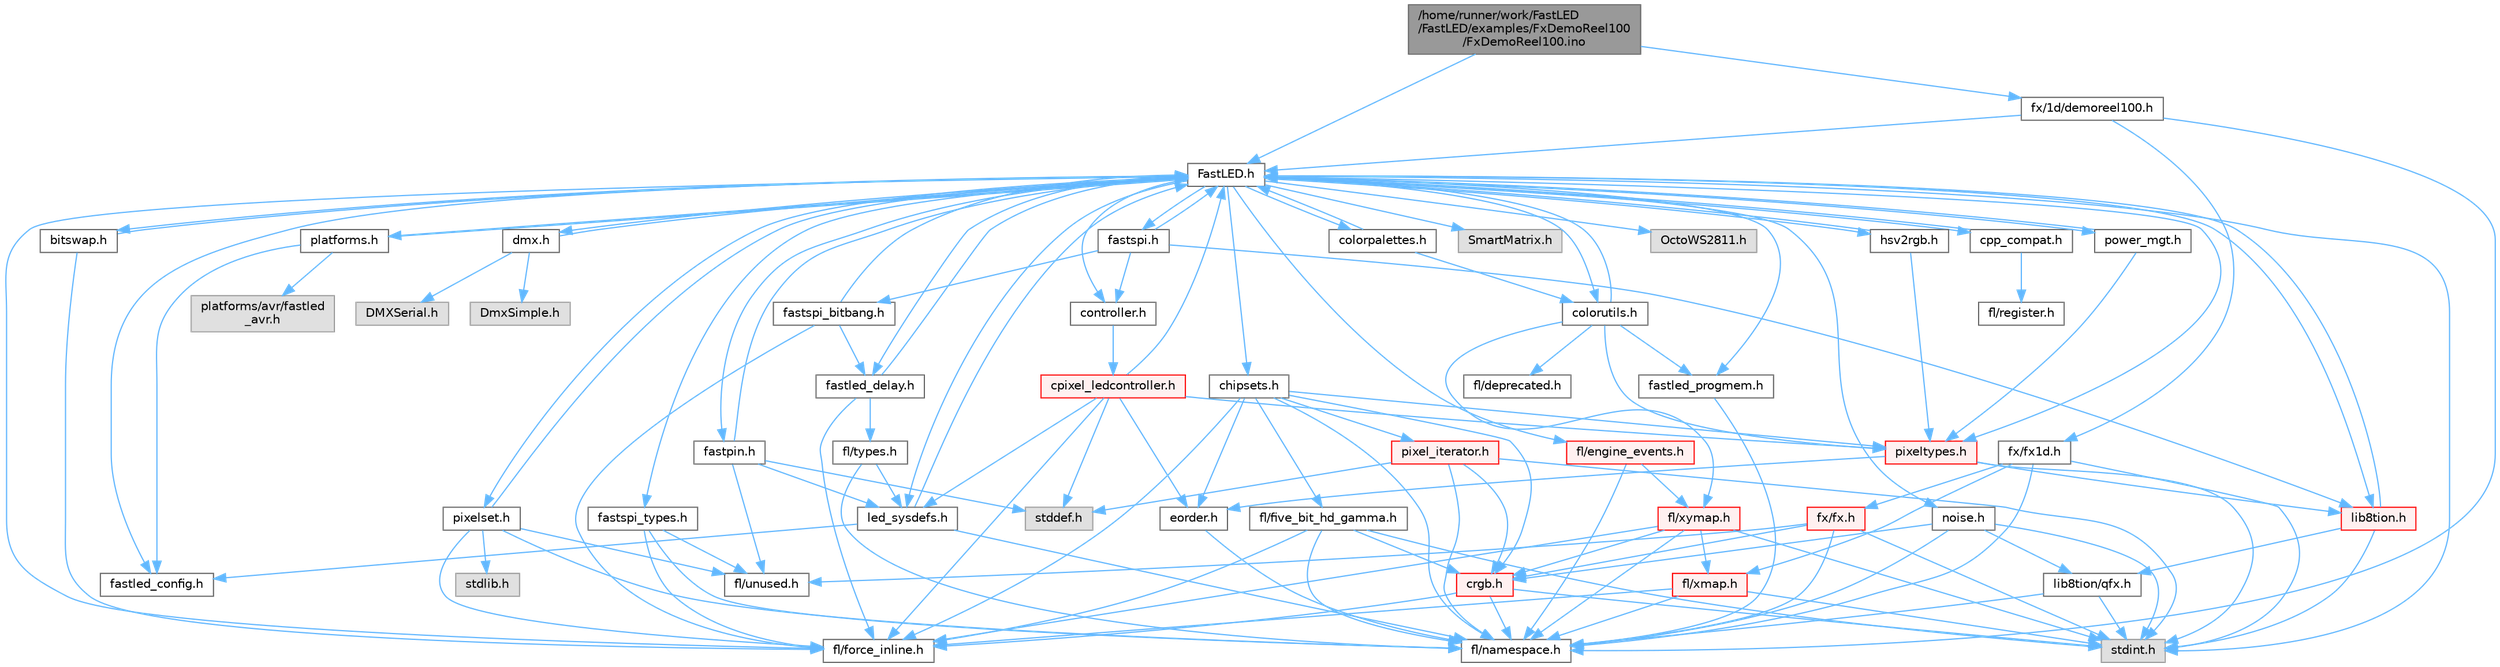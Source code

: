 digraph "/home/runner/work/FastLED/FastLED/examples/FxDemoReel100/FxDemoReel100.ino"
{
 // INTERACTIVE_SVG=YES
 // LATEX_PDF_SIZE
  bgcolor="transparent";
  edge [fontname=Helvetica,fontsize=10,labelfontname=Helvetica,labelfontsize=10];
  node [fontname=Helvetica,fontsize=10,shape=box,height=0.2,width=0.4];
  Node1 [id="Node000001",label="/home/runner/work/FastLED\l/FastLED/examples/FxDemoReel100\l/FxDemoReel100.ino",height=0.2,width=0.4,color="gray40", fillcolor="grey60", style="filled", fontcolor="black",tooltip=" "];
  Node1 -> Node2 [id="edge1_Node000001_Node000002",color="steelblue1",style="solid",tooltip=" "];
  Node2 [id="Node000002",label="FastLED.h",height=0.2,width=0.4,color="grey40", fillcolor="white", style="filled",URL="$db/d97/_fast_l_e_d_8h.html",tooltip="central include file for FastLED, defines the CFastLED class/object"];
  Node2 -> Node3 [id="edge2_Node000002_Node000003",color="steelblue1",style="solid",tooltip=" "];
  Node3 [id="Node000003",label="stdint.h",height=0.2,width=0.4,color="grey60", fillcolor="#E0E0E0", style="filled",tooltip=" "];
  Node2 -> Node4 [id="edge3_Node000002_Node000004",color="steelblue1",style="solid",tooltip=" "];
  Node4 [id="Node000004",label="SmartMatrix.h",height=0.2,width=0.4,color="grey60", fillcolor="#E0E0E0", style="filled",tooltip=" "];
  Node2 -> Node5 [id="edge4_Node000002_Node000005",color="steelblue1",style="solid",tooltip=" "];
  Node5 [id="Node000005",label="OctoWS2811.h",height=0.2,width=0.4,color="grey60", fillcolor="#E0E0E0", style="filled",tooltip=" "];
  Node2 -> Node6 [id="edge5_Node000002_Node000006",color="steelblue1",style="solid",tooltip=" "];
  Node6 [id="Node000006",label="fl/force_inline.h",height=0.2,width=0.4,color="grey40", fillcolor="white", style="filled",URL="$d8/d2d/fl_2force__inline_8h.html",tooltip=" "];
  Node2 -> Node7 [id="edge6_Node000002_Node000007",color="steelblue1",style="solid",tooltip=" "];
  Node7 [id="Node000007",label="cpp_compat.h",height=0.2,width=0.4,color="grey40", fillcolor="white", style="filled",URL="$d9/d13/cpp__compat_8h.html",tooltip="Compatibility functions based on C++ version."];
  Node7 -> Node2 [id="edge7_Node000007_Node000002",color="steelblue1",style="solid",tooltip=" "];
  Node7 -> Node8 [id="edge8_Node000007_Node000008",color="steelblue1",style="solid",tooltip=" "];
  Node8 [id="Node000008",label="fl/register.h",height=0.2,width=0.4,color="grey40", fillcolor="white", style="filled",URL="$d8/dc1/fl_2register_8h.html",tooltip=" "];
  Node2 -> Node9 [id="edge9_Node000002_Node000009",color="steelblue1",style="solid",tooltip=" "];
  Node9 [id="Node000009",label="fastled_config.h",height=0.2,width=0.4,color="grey40", fillcolor="white", style="filled",URL="$d5/d11/fastled__config_8h.html",tooltip="Contains definitions that can be used to configure FastLED at compile time."];
  Node2 -> Node10 [id="edge10_Node000002_Node000010",color="steelblue1",style="solid",tooltip=" "];
  Node10 [id="Node000010",label="led_sysdefs.h",height=0.2,width=0.4,color="grey40", fillcolor="white", style="filled",URL="$d9/d3e/led__sysdefs_8h.html",tooltip="Determines which platform system definitions to include."];
  Node10 -> Node2 [id="edge11_Node000010_Node000002",color="steelblue1",style="solid",tooltip=" "];
  Node10 -> Node9 [id="edge12_Node000010_Node000009",color="steelblue1",style="solid",tooltip=" "];
  Node10 -> Node11 [id="edge13_Node000010_Node000011",color="steelblue1",style="solid",tooltip=" "];
  Node11 [id="Node000011",label="fl/namespace.h",height=0.2,width=0.4,color="grey40", fillcolor="white", style="filled",URL="$df/d2a/namespace_8h.html",tooltip="Implements the FastLED namespace macros."];
  Node2 -> Node12 [id="edge14_Node000002_Node000012",color="steelblue1",style="solid",tooltip=" "];
  Node12 [id="Node000012",label="fastled_delay.h",height=0.2,width=0.4,color="grey40", fillcolor="white", style="filled",URL="$d0/da8/fastled__delay_8h.html",tooltip="Utility functions and classes for managing delay cycles."];
  Node12 -> Node2 [id="edge15_Node000012_Node000002",color="steelblue1",style="solid",tooltip=" "];
  Node12 -> Node13 [id="edge16_Node000012_Node000013",color="steelblue1",style="solid",tooltip=" "];
  Node13 [id="Node000013",label="fl/types.h",height=0.2,width=0.4,color="grey40", fillcolor="white", style="filled",URL="$d7/da1/fl_2types_8h.html",tooltip=" "];
  Node13 -> Node10 [id="edge17_Node000013_Node000010",color="steelblue1",style="solid",tooltip=" "];
  Node13 -> Node11 [id="edge18_Node000013_Node000011",color="steelblue1",style="solid",tooltip=" "];
  Node12 -> Node6 [id="edge19_Node000012_Node000006",color="steelblue1",style="solid",tooltip=" "];
  Node2 -> Node14 [id="edge20_Node000002_Node000014",color="steelblue1",style="solid",tooltip=" "];
  Node14 [id="Node000014",label="bitswap.h",height=0.2,width=0.4,color="grey40", fillcolor="white", style="filled",URL="$de/ded/bitswap_8h.html",tooltip="Functions for doing a rotation of bits/bytes used by parallel output."];
  Node14 -> Node2 [id="edge21_Node000014_Node000002",color="steelblue1",style="solid",tooltip=" "];
  Node14 -> Node6 [id="edge22_Node000014_Node000006",color="steelblue1",style="solid",tooltip=" "];
  Node2 -> Node15 [id="edge23_Node000002_Node000015",color="steelblue1",style="solid",tooltip=" "];
  Node15 [id="Node000015",label="controller.h",height=0.2,width=0.4,color="grey40", fillcolor="white", style="filled",URL="$d2/dd9/controller_8h.html",tooltip="deprecated: base definitions used by led controllers for writing out led data"];
  Node15 -> Node16 [id="edge24_Node000015_Node000016",color="steelblue1",style="solid",tooltip=" "];
  Node16 [id="Node000016",label="cpixel_ledcontroller.h",height=0.2,width=0.4,color="red", fillcolor="#FFF0F0", style="filled",URL="$d9/d57/cpixel__ledcontroller_8h.html",tooltip="defines the templated version of the CLEDController class"];
  Node16 -> Node17 [id="edge25_Node000016_Node000017",color="steelblue1",style="solid",tooltip=" "];
  Node17 [id="Node000017",label="stddef.h",height=0.2,width=0.4,color="grey60", fillcolor="#E0E0E0", style="filled",tooltip=" "];
  Node16 -> Node2 [id="edge26_Node000016_Node000002",color="steelblue1",style="solid",tooltip=" "];
  Node16 -> Node10 [id="edge27_Node000016_Node000010",color="steelblue1",style="solid",tooltip=" "];
  Node16 -> Node18 [id="edge28_Node000016_Node000018",color="steelblue1",style="solid",tooltip=" "];
  Node18 [id="Node000018",label="pixeltypes.h",height=0.2,width=0.4,color="red", fillcolor="#FFF0F0", style="filled",URL="$d2/dba/pixeltypes_8h.html",tooltip="Includes defintions for RGB and HSV pixels."];
  Node18 -> Node3 [id="edge29_Node000018_Node000003",color="steelblue1",style="solid",tooltip=" "];
  Node18 -> Node19 [id="edge30_Node000018_Node000019",color="steelblue1",style="solid",tooltip=" "];
  Node19 [id="Node000019",label="lib8tion.h",height=0.2,width=0.4,color="red", fillcolor="#FFF0F0", style="filled",URL="$df/da5/lib8tion_8h.html",tooltip="Fast, efficient 8-bit math functions specifically designed for high-performance LED programming."];
  Node19 -> Node2 [id="edge31_Node000019_Node000002",color="steelblue1",style="solid",tooltip=" "];
  Node19 -> Node3 [id="edge32_Node000019_Node000003",color="steelblue1",style="solid",tooltip=" "];
  Node19 -> Node22 [id="edge33_Node000019_Node000022",color="steelblue1",style="solid",tooltip=" "];
  Node22 [id="Node000022",label="lib8tion/qfx.h",height=0.2,width=0.4,color="grey40", fillcolor="white", style="filled",URL="$d2/d19/qfx_8h.html",tooltip=" "];
  Node22 -> Node3 [id="edge34_Node000022_Node000003",color="steelblue1",style="solid",tooltip=" "];
  Node22 -> Node11 [id="edge35_Node000022_Node000011",color="steelblue1",style="solid",tooltip=" "];
  Node18 -> Node33 [id="edge36_Node000018_Node000033",color="steelblue1",style="solid",tooltip=" "];
  Node33 [id="Node000033",label="eorder.h",height=0.2,width=0.4,color="grey40", fillcolor="white", style="filled",URL="$db/d07/eorder_8h.html",tooltip="Defines color channel ordering enumerations."];
  Node33 -> Node11 [id="edge37_Node000033_Node000011",color="steelblue1",style="solid",tooltip=" "];
  Node16 -> Node33 [id="edge38_Node000016_Node000033",color="steelblue1",style="solid",tooltip=" "];
  Node16 -> Node6 [id="edge39_Node000016_Node000006",color="steelblue1",style="solid",tooltip=" "];
  Node2 -> Node63 [id="edge40_Node000002_Node000063",color="steelblue1",style="solid",tooltip=" "];
  Node63 [id="Node000063",label="fastpin.h",height=0.2,width=0.4,color="grey40", fillcolor="white", style="filled",URL="$db/d65/fastpin_8h.html",tooltip="Class base definitions for defining fast pin access."];
  Node63 -> Node2 [id="edge41_Node000063_Node000002",color="steelblue1",style="solid",tooltip=" "];
  Node63 -> Node10 [id="edge42_Node000063_Node000010",color="steelblue1",style="solid",tooltip=" "];
  Node63 -> Node17 [id="edge43_Node000063_Node000017",color="steelblue1",style="solid",tooltip=" "];
  Node63 -> Node48 [id="edge44_Node000063_Node000048",color="steelblue1",style="solid",tooltip=" "];
  Node48 [id="Node000048",label="fl/unused.h",height=0.2,width=0.4,color="grey40", fillcolor="white", style="filled",URL="$d8/d4b/unused_8h.html",tooltip=" "];
  Node2 -> Node64 [id="edge45_Node000002_Node000064",color="steelblue1",style="solid",tooltip=" "];
  Node64 [id="Node000064",label="fastspi_types.h",height=0.2,width=0.4,color="grey40", fillcolor="white", style="filled",URL="$d2/ddb/fastspi__types_8h.html",tooltip="Data types and constants used by SPI interfaces."];
  Node64 -> Node6 [id="edge46_Node000064_Node000006",color="steelblue1",style="solid",tooltip=" "];
  Node64 -> Node11 [id="edge47_Node000064_Node000011",color="steelblue1",style="solid",tooltip=" "];
  Node64 -> Node48 [id="edge48_Node000064_Node000048",color="steelblue1",style="solid",tooltip=" "];
  Node2 -> Node65 [id="edge49_Node000002_Node000065",color="steelblue1",style="solid",tooltip=" "];
  Node65 [id="Node000065",label="dmx.h",height=0.2,width=0.4,color="grey40", fillcolor="white", style="filled",URL="$d3/de1/dmx_8h.html",tooltip="Defines the DMX512-based LED controllers."];
  Node65 -> Node2 [id="edge50_Node000065_Node000002",color="steelblue1",style="solid",tooltip=" "];
  Node65 -> Node66 [id="edge51_Node000065_Node000066",color="steelblue1",style="solid",tooltip=" "];
  Node66 [id="Node000066",label="DmxSimple.h",height=0.2,width=0.4,color="grey60", fillcolor="#E0E0E0", style="filled",tooltip=" "];
  Node65 -> Node67 [id="edge52_Node000065_Node000067",color="steelblue1",style="solid",tooltip=" "];
  Node67 [id="Node000067",label="DMXSerial.h",height=0.2,width=0.4,color="grey60", fillcolor="#E0E0E0", style="filled",tooltip=" "];
  Node2 -> Node68 [id="edge53_Node000002_Node000068",color="steelblue1",style="solid",tooltip=" "];
  Node68 [id="Node000068",label="platforms.h",height=0.2,width=0.4,color="grey40", fillcolor="white", style="filled",URL="$da/dc9/platforms_8h.html",tooltip="Determines which platforms headers to include."];
  Node68 -> Node2 [id="edge54_Node000068_Node000002",color="steelblue1",style="solid",tooltip=" "];
  Node68 -> Node9 [id="edge55_Node000068_Node000009",color="steelblue1",style="solid",tooltip=" "];
  Node68 -> Node69 [id="edge56_Node000068_Node000069",color="steelblue1",style="solid",tooltip=" "];
  Node69 [id="Node000069",label="platforms/avr/fastled\l_avr.h",height=0.2,width=0.4,color="grey60", fillcolor="#E0E0E0", style="filled",tooltip=" "];
  Node2 -> Node70 [id="edge57_Node000002_Node000070",color="steelblue1",style="solid",tooltip=" "];
  Node70 [id="Node000070",label="fastled_progmem.h",height=0.2,width=0.4,color="grey40", fillcolor="white", style="filled",URL="$df/dab/fastled__progmem_8h.html",tooltip="Wrapper definitions to allow seamless use of PROGMEM in environments that have it."];
  Node70 -> Node11 [id="edge58_Node000070_Node000011",color="steelblue1",style="solid",tooltip=" "];
  Node2 -> Node19 [id="edge59_Node000002_Node000019",color="steelblue1",style="solid",tooltip=" "];
  Node2 -> Node18 [id="edge60_Node000002_Node000018",color="steelblue1",style="solid",tooltip=" "];
  Node2 -> Node71 [id="edge61_Node000002_Node000071",color="steelblue1",style="solid",tooltip=" "];
  Node71 [id="Node000071",label="hsv2rgb.h",height=0.2,width=0.4,color="grey40", fillcolor="white", style="filled",URL="$de/d9a/hsv2rgb_8h.html",tooltip="Functions to convert from the HSV colorspace to the RGB colorspace."];
  Node71 -> Node2 [id="edge62_Node000071_Node000002",color="steelblue1",style="solid",tooltip=" "];
  Node71 -> Node18 [id="edge63_Node000071_Node000018",color="steelblue1",style="solid",tooltip=" "];
  Node2 -> Node72 [id="edge64_Node000002_Node000072",color="steelblue1",style="solid",tooltip=" "];
  Node72 [id="Node000072",label="colorutils.h",height=0.2,width=0.4,color="grey40", fillcolor="white", style="filled",URL="$d1/dfb/colorutils_8h.html",tooltip="Utility functions for color fill, palettes, blending, and more."];
  Node72 -> Node2 [id="edge65_Node000072_Node000002",color="steelblue1",style="solid",tooltip=" "];
  Node72 -> Node18 [id="edge66_Node000072_Node000018",color="steelblue1",style="solid",tooltip=" "];
  Node72 -> Node70 [id="edge67_Node000072_Node000070",color="steelblue1",style="solid",tooltip=" "];
  Node72 -> Node51 [id="edge68_Node000072_Node000051",color="steelblue1",style="solid",tooltip=" "];
  Node51 [id="Node000051",label="fl/xymap.h",height=0.2,width=0.4,color="red", fillcolor="#FFF0F0", style="filled",URL="$d6/dc9/fl_2xymap_8h.html",tooltip=" "];
  Node51 -> Node3 [id="edge69_Node000051_Node000003",color="steelblue1",style="solid",tooltip=" "];
  Node51 -> Node26 [id="edge70_Node000051_Node000026",color="steelblue1",style="solid",tooltip=" "];
  Node26 [id="Node000026",label="crgb.h",height=0.2,width=0.4,color="red", fillcolor="#FFF0F0", style="filled",URL="$db/dd1/crgb_8h.html",tooltip="Defines the red, green, and blue (RGB) pixel struct."];
  Node26 -> Node3 [id="edge71_Node000026_Node000003",color="steelblue1",style="solid",tooltip=" "];
  Node26 -> Node11 [id="edge72_Node000026_Node000011",color="steelblue1",style="solid",tooltip=" "];
  Node26 -> Node6 [id="edge73_Node000026_Node000006",color="steelblue1",style="solid",tooltip=" "];
  Node51 -> Node6 [id="edge74_Node000051_Node000006",color="steelblue1",style="solid",tooltip=" "];
  Node51 -> Node11 [id="edge75_Node000051_Node000011",color="steelblue1",style="solid",tooltip=" "];
  Node51 -> Node54 [id="edge76_Node000051_Node000054",color="steelblue1",style="solid",tooltip=" "];
  Node54 [id="Node000054",label="fl/xmap.h",height=0.2,width=0.4,color="red", fillcolor="#FFF0F0", style="filled",URL="$d5/d22/fl_2xmap_8h.html",tooltip=" "];
  Node54 -> Node3 [id="edge77_Node000054_Node000003",color="steelblue1",style="solid",tooltip=" "];
  Node54 -> Node6 [id="edge78_Node000054_Node000006",color="steelblue1",style="solid",tooltip=" "];
  Node54 -> Node11 [id="edge79_Node000054_Node000011",color="steelblue1",style="solid",tooltip=" "];
  Node72 -> Node73 [id="edge80_Node000072_Node000073",color="steelblue1",style="solid",tooltip=" "];
  Node73 [id="Node000073",label="fl/deprecated.h",height=0.2,width=0.4,color="grey40", fillcolor="white", style="filled",URL="$d4/dce/deprecated_8h.html",tooltip=" "];
  Node2 -> Node74 [id="edge81_Node000002_Node000074",color="steelblue1",style="solid",tooltip=" "];
  Node74 [id="Node000074",label="pixelset.h",height=0.2,width=0.4,color="grey40", fillcolor="white", style="filled",URL="$d4/d46/pixelset_8h.html",tooltip="Declares classes for managing logical groups of LEDs."];
  Node74 -> Node2 [id="edge82_Node000074_Node000002",color="steelblue1",style="solid",tooltip=" "];
  Node74 -> Node6 [id="edge83_Node000074_Node000006",color="steelblue1",style="solid",tooltip=" "];
  Node74 -> Node48 [id="edge84_Node000074_Node000048",color="steelblue1",style="solid",tooltip=" "];
  Node74 -> Node75 [id="edge85_Node000074_Node000075",color="steelblue1",style="solid",tooltip=" "];
  Node75 [id="Node000075",label="stdlib.h",height=0.2,width=0.4,color="grey60", fillcolor="#E0E0E0", style="filled",tooltip=" "];
  Node74 -> Node11 [id="edge86_Node000074_Node000011",color="steelblue1",style="solid",tooltip=" "];
  Node2 -> Node76 [id="edge87_Node000002_Node000076",color="steelblue1",style="solid",tooltip=" "];
  Node76 [id="Node000076",label="colorpalettes.h",height=0.2,width=0.4,color="grey40", fillcolor="white", style="filled",URL="$dc/dcc/colorpalettes_8h.html",tooltip="Declarations for the predefined color palettes supplied by FastLED."];
  Node76 -> Node2 [id="edge88_Node000076_Node000002",color="steelblue1",style="solid",tooltip=" "];
  Node76 -> Node72 [id="edge89_Node000076_Node000072",color="steelblue1",style="solid",tooltip=" "];
  Node2 -> Node77 [id="edge90_Node000002_Node000077",color="steelblue1",style="solid",tooltip=" "];
  Node77 [id="Node000077",label="noise.h",height=0.2,width=0.4,color="grey40", fillcolor="white", style="filled",URL="$d1/d31/noise_8h.html",tooltip="Functions to generate and fill arrays with noise."];
  Node77 -> Node3 [id="edge91_Node000077_Node000003",color="steelblue1",style="solid",tooltip=" "];
  Node77 -> Node26 [id="edge92_Node000077_Node000026",color="steelblue1",style="solid",tooltip=" "];
  Node77 -> Node11 [id="edge93_Node000077_Node000011",color="steelblue1",style="solid",tooltip=" "];
  Node77 -> Node22 [id="edge94_Node000077_Node000022",color="steelblue1",style="solid",tooltip=" "];
  Node2 -> Node78 [id="edge95_Node000002_Node000078",color="steelblue1",style="solid",tooltip=" "];
  Node78 [id="Node000078",label="power_mgt.h",height=0.2,width=0.4,color="grey40", fillcolor="white", style="filled",URL="$dc/d5b/power__mgt_8h.html",tooltip="Functions to limit the power used by FastLED."];
  Node78 -> Node2 [id="edge96_Node000078_Node000002",color="steelblue1",style="solid",tooltip=" "];
  Node78 -> Node18 [id="edge97_Node000078_Node000018",color="steelblue1",style="solid",tooltip=" "];
  Node2 -> Node79 [id="edge98_Node000002_Node000079",color="steelblue1",style="solid",tooltip=" "];
  Node79 [id="Node000079",label="fastspi.h",height=0.2,width=0.4,color="grey40", fillcolor="white", style="filled",URL="$d6/ddc/fastspi_8h.html",tooltip="Serial peripheral interface (SPI) definitions per platform."];
  Node79 -> Node2 [id="edge99_Node000079_Node000002",color="steelblue1",style="solid",tooltip=" "];
  Node79 -> Node15 [id="edge100_Node000079_Node000015",color="steelblue1",style="solid",tooltip=" "];
  Node79 -> Node19 [id="edge101_Node000079_Node000019",color="steelblue1",style="solid",tooltip=" "];
  Node79 -> Node80 [id="edge102_Node000079_Node000080",color="steelblue1",style="solid",tooltip=" "];
  Node80 [id="Node000080",label="fastspi_bitbang.h",height=0.2,width=0.4,color="grey40", fillcolor="white", style="filled",URL="$d9/d8d/fastspi__bitbang_8h.html",tooltip="Software SPI (aka bit-banging) support."];
  Node80 -> Node2 [id="edge103_Node000080_Node000002",color="steelblue1",style="solid",tooltip=" "];
  Node80 -> Node12 [id="edge104_Node000080_Node000012",color="steelblue1",style="solid",tooltip=" "];
  Node80 -> Node6 [id="edge105_Node000080_Node000006",color="steelblue1",style="solid",tooltip=" "];
  Node2 -> Node81 [id="edge106_Node000002_Node000081",color="steelblue1",style="solid",tooltip=" "];
  Node81 [id="Node000081",label="chipsets.h",height=0.2,width=0.4,color="grey40", fillcolor="white", style="filled",URL="$db/d66/chipsets_8h.html",tooltip="Contains the bulk of the definitions for the various LED chipsets supported."];
  Node81 -> Node18 [id="edge107_Node000081_Node000018",color="steelblue1",style="solid",tooltip=" "];
  Node81 -> Node44 [id="edge108_Node000081_Node000044",color="steelblue1",style="solid",tooltip=" "];
  Node44 [id="Node000044",label="fl/five_bit_hd_gamma.h",height=0.2,width=0.4,color="grey40", fillcolor="white", style="filled",URL="$dc/d44/five__bit__hd__gamma_8h.html",tooltip="Declares functions for five-bit gamma correction."];
  Node44 -> Node3 [id="edge109_Node000044_Node000003",color="steelblue1",style="solid",tooltip=" "];
  Node44 -> Node11 [id="edge110_Node000044_Node000011",color="steelblue1",style="solid",tooltip=" "];
  Node44 -> Node6 [id="edge111_Node000044_Node000006",color="steelblue1",style="solid",tooltip=" "];
  Node44 -> Node26 [id="edge112_Node000044_Node000026",color="steelblue1",style="solid",tooltip=" "];
  Node81 -> Node6 [id="edge113_Node000081_Node000006",color="steelblue1",style="solid",tooltip=" "];
  Node81 -> Node46 [id="edge114_Node000081_Node000046",color="steelblue1",style="solid",tooltip=" "];
  Node46 [id="Node000046",label="pixel_iterator.h",height=0.2,width=0.4,color="red", fillcolor="#FFF0F0", style="filled",URL="$d8/d6c/pixel__iterator_8h.html",tooltip="Non-templated low level pixel data writing class."];
  Node46 -> Node17 [id="edge115_Node000046_Node000017",color="steelblue1",style="solid",tooltip=" "];
  Node46 -> Node3 [id="edge116_Node000046_Node000003",color="steelblue1",style="solid",tooltip=" "];
  Node46 -> Node11 [id="edge117_Node000046_Node000011",color="steelblue1",style="solid",tooltip=" "];
  Node46 -> Node26 [id="edge118_Node000046_Node000026",color="steelblue1",style="solid",tooltip=" "];
  Node81 -> Node26 [id="edge119_Node000081_Node000026",color="steelblue1",style="solid",tooltip=" "];
  Node81 -> Node33 [id="edge120_Node000081_Node000033",color="steelblue1",style="solid",tooltip=" "];
  Node81 -> Node11 [id="edge121_Node000081_Node000011",color="steelblue1",style="solid",tooltip=" "];
  Node2 -> Node49 [id="edge122_Node000002_Node000049",color="steelblue1",style="solid",tooltip=" "];
  Node49 [id="Node000049",label="fl/engine_events.h",height=0.2,width=0.4,color="red", fillcolor="#FFF0F0", style="filled",URL="$dc/dd9/fl_2engine__events_8h.html",tooltip=" "];
  Node49 -> Node51 [id="edge123_Node000049_Node000051",color="steelblue1",style="solid",tooltip=" "];
  Node49 -> Node11 [id="edge124_Node000049_Node000011",color="steelblue1",style="solid",tooltip=" "];
  Node1 -> Node82 [id="edge125_Node000001_Node000082",color="steelblue1",style="solid",tooltip=" "];
  Node82 [id="Node000082",label="fx/1d/demoreel100.h",height=0.2,width=0.4,color="grey40", fillcolor="white", style="filled",URL="$d4/dc0/demoreel100_8h.html",tooltip=" "];
  Node82 -> Node2 [id="edge126_Node000082_Node000002",color="steelblue1",style="solid",tooltip=" "];
  Node82 -> Node83 [id="edge127_Node000082_Node000083",color="steelblue1",style="solid",tooltip=" "];
  Node83 [id="Node000083",label="fx/fx1d.h",height=0.2,width=0.4,color="grey40", fillcolor="white", style="filled",URL="$da/d81/fx1d_8h.html",tooltip=" "];
  Node83 -> Node3 [id="edge128_Node000083_Node000003",color="steelblue1",style="solid",tooltip=" "];
  Node83 -> Node11 [id="edge129_Node000083_Node000011",color="steelblue1",style="solid",tooltip=" "];
  Node83 -> Node54 [id="edge130_Node000083_Node000054",color="steelblue1",style="solid",tooltip=" "];
  Node83 -> Node84 [id="edge131_Node000083_Node000084",color="steelblue1",style="solid",tooltip=" "];
  Node84 [id="Node000084",label="fx/fx.h",height=0.2,width=0.4,color="red", fillcolor="#FFF0F0", style="filled",URL="$d2/d0c/fx_8h.html",tooltip=" "];
  Node84 -> Node3 [id="edge132_Node000084_Node000003",color="steelblue1",style="solid",tooltip=" "];
  Node84 -> Node26 [id="edge133_Node000084_Node000026",color="steelblue1",style="solid",tooltip=" "];
  Node84 -> Node11 [id="edge134_Node000084_Node000011",color="steelblue1",style="solid",tooltip=" "];
  Node84 -> Node48 [id="edge135_Node000084_Node000048",color="steelblue1",style="solid",tooltip=" "];
  Node82 -> Node11 [id="edge136_Node000082_Node000011",color="steelblue1",style="solid",tooltip=" "];
}
